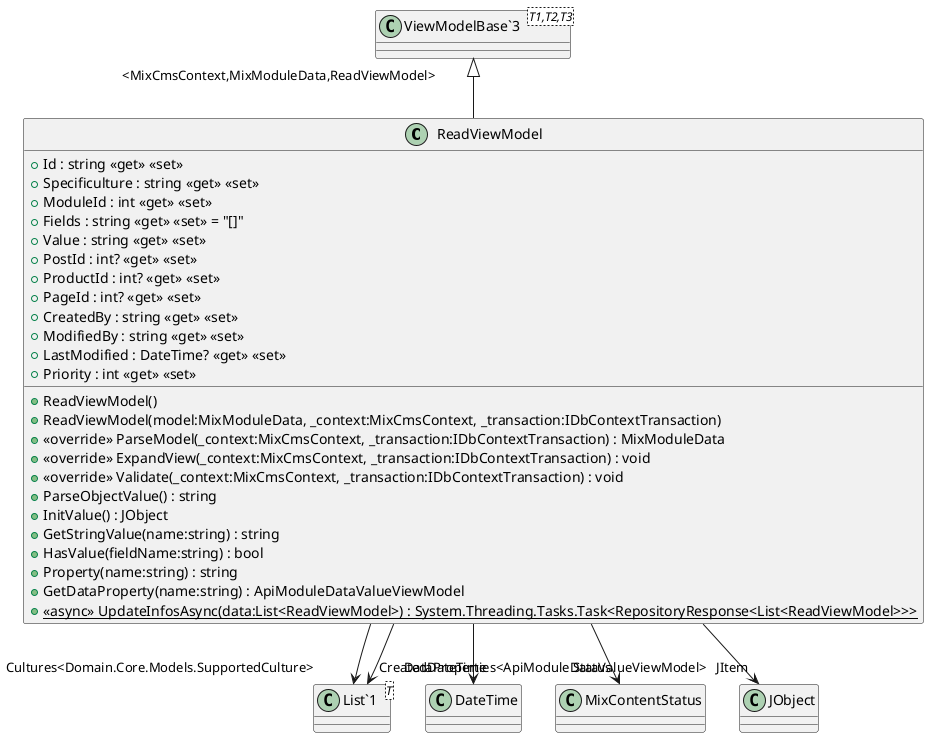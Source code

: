 @startuml
class ReadViewModel {
    + Id : string <<get>> <<set>>
    + Specificulture : string <<get>> <<set>>
    + ModuleId : int <<get>> <<set>>
    + Fields : string <<get>> <<set>> = "[]"
    + Value : string <<get>> <<set>>
    + PostId : int? <<get>> <<set>>
    + ProductId : int? <<get>> <<set>>
    + PageId : int? <<get>> <<set>>
    + CreatedBy : string <<get>> <<set>>
    + ModifiedBy : string <<get>> <<set>>
    + LastModified : DateTime? <<get>> <<set>>
    + Priority : int <<get>> <<set>>
    + ReadViewModel()
    + ReadViewModel(model:MixModuleData, _context:MixCmsContext, _transaction:IDbContextTransaction)
    + <<override>> ParseModel(_context:MixCmsContext, _transaction:IDbContextTransaction) : MixModuleData
    + <<override>> ExpandView(_context:MixCmsContext, _transaction:IDbContextTransaction) : void
    + <<override>> Validate(_context:MixCmsContext, _transaction:IDbContextTransaction) : void
    + ParseObjectValue() : string
    + InitValue() : JObject
    + GetStringValue(name:string) : string
    + HasValue(fieldName:string) : bool
    + Property(name:string) : string
    + GetDataProperty(name:string) : ApiModuleDataValueViewModel
    + {static} <<async>> UpdateInfosAsync(data:List<ReadViewModel>) : System.Threading.Tasks.Task<RepositoryResponse<List<ReadViewModel>>>
}
class "ViewModelBase`3"<T1,T2,T3> {
}
class "List`1"<T> {
}
"ViewModelBase`3" "<MixCmsContext,MixModuleData,ReadViewModel>" <|-- ReadViewModel
ReadViewModel --> "Cultures<Domain.Core.Models.SupportedCulture>" "List`1"
ReadViewModel --> "CreatedDateTime" DateTime
ReadViewModel --> "Status" MixContentStatus
ReadViewModel --> "DataProperties<ApiModuleDataValueViewModel>" "List`1"
ReadViewModel --> "JItem" JObject
@enduml
